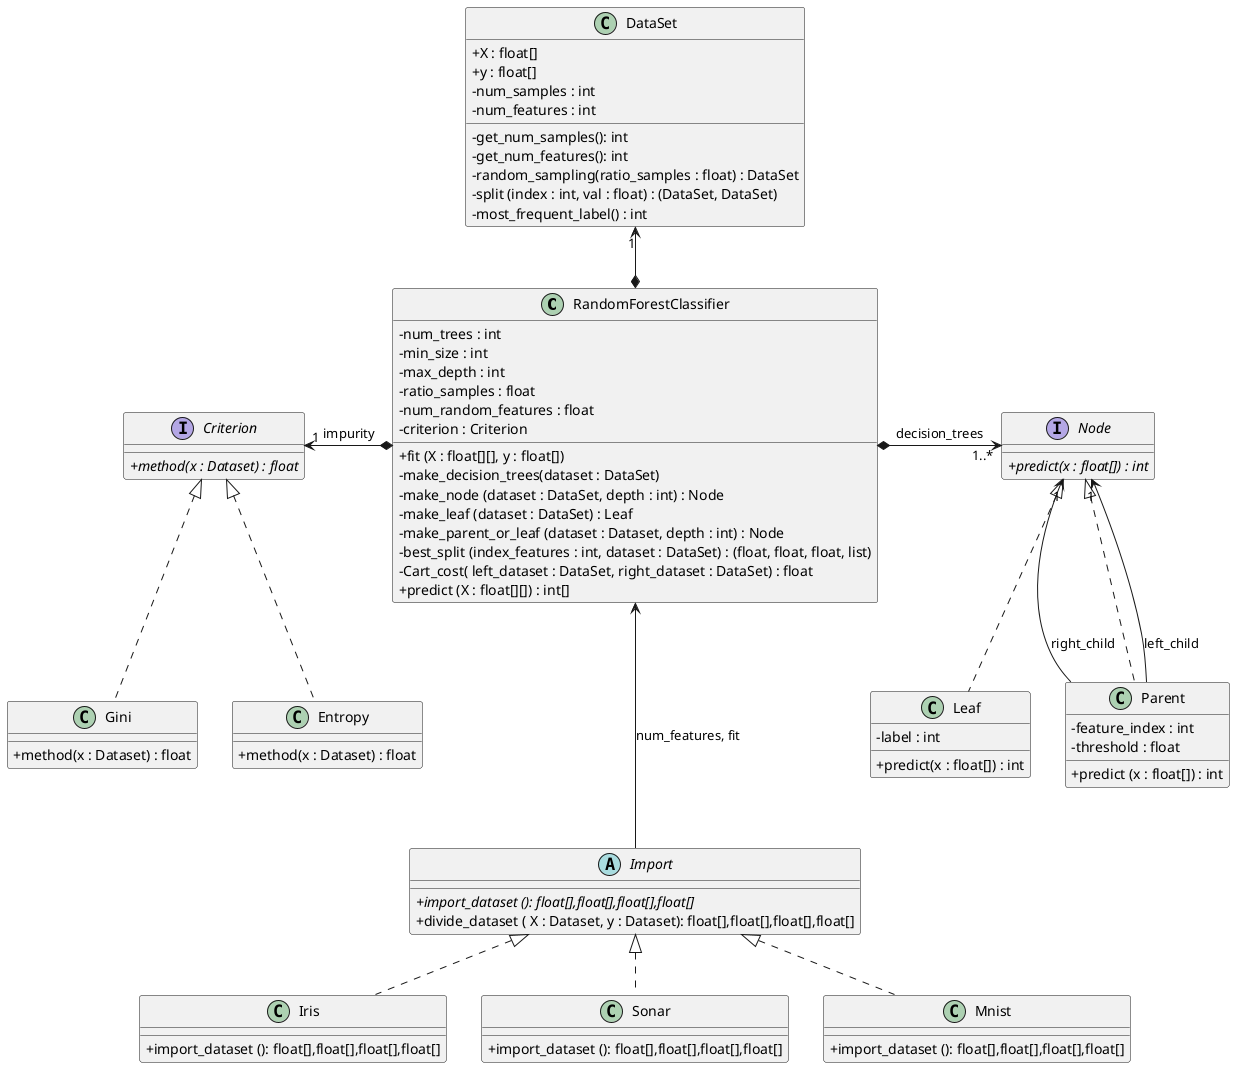 @startuml
'https://plantuml.com/class-diagram

' - added class Criterion and derivatives that contains what's common of all
'   criteria, before in RandomForestClassifier

skinparam classAttributeIconSize 0
skinparam noteFontSize 11
'skinparam linetype ortho
'skinparam linetype polyline

class RandomForestClassifier {
- num_trees : int
- min_size : int
- max_depth : int
- ratio_samples : float
- num_random_features : float
- criterion : Criterion
+ fit (X : float[][], y : float[])
- make_decision_trees(dataset : DataSet)
- make_node (dataset : DataSet, depth : int) : Node
- make_leaf (dataset : DataSet) : Leaf
- make_parent_or_leaf (dataset : Dataset, depth : int) : Node
- best_split (index_features : int, dataset : DataSet) : (float, float, float, list)
- Cart_cost( left_dataset : DataSet, right_dataset : DataSet) : float
+ predict (X : float[][]) : int[]
}
class DataSet{
    + X : float[]
    + y : float[]
    - num_samples : int 
    - num_features : int
    - get_num_samples(): int
    - get_num_features(): int
    - random_sampling(ratio_samples : float) : DataSet
    - split (index : int, val : float) : (DataSet, DataSet)
    - most_frequent_label() : int

}
abstract Import{
    + {abstract} import_dataset (): float[],float[],float[],float[]
    + divide_dataset ( X : Dataset, y : Dataset): float[],float[],float[],float[]
}
class Iris implements Import{
    + import_dataset (): float[],float[],float[],float[]
}
class Sonar implements Import{
    + import_dataset (): float[],float[],float[],float[]
}
class Mnist implements Import{
    + import_dataset (): float[],float[],float[],float[]
}
interface Criterion {
   + {abstract} method(x : Dataset) : float
}
class Gini implements Criterion {
    + method(x : Dataset) : float
}
class Entropy implements Criterion {
    + method(x : Dataset) : float
}
interface Node {
+ {abstract} predict(x : float[]) : int
}

class Leaf implements Node {
- label : int
+ predict(x : float[]) : int
}

class Parent implements Node {
- feature_index : int
- threshold : float
+ predict (x : float[]) : int
}

' associacions
RandomForestClassifier *-right-> "1..*" Node : decision_trees
RandomForestClassifier *-left-> "1" Criterion : impurity
RandomForestClassifier *-up-> "1"  DataSet 
Parent -down-> "1" Node : left_child
Parent -down-> "1" Node : right_child
RandomForestClassifier <--- Import :  num_features, fit

' positionament
'RandomForestClassifier -[hidden]-> Node
@enduml